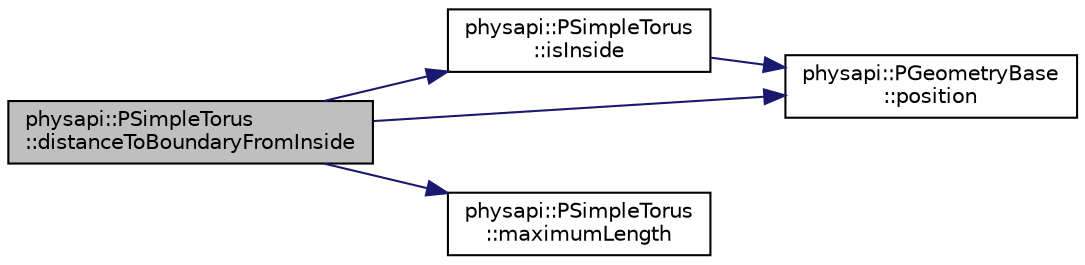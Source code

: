 digraph "physapi::PSimpleTorus::distanceToBoundaryFromInside"
{
 // LATEX_PDF_SIZE
  edge [fontname="Helvetica",fontsize="10",labelfontname="Helvetica",labelfontsize="10"];
  node [fontname="Helvetica",fontsize="10",shape=record];
  rankdir="LR";
  Node1 [label="physapi::PSimpleTorus\l::distanceToBoundaryFromInside",height=0.2,width=0.4,color="black", fillcolor="grey75", style="filled", fontcolor="black",tooltip="Get the distance to the geometry's boundaries from an inside point."];
  Node1 -> Node2 [color="midnightblue",fontsize="10",style="solid",fontname="Helvetica"];
  Node2 [label="physapi::PSimpleTorus\l::isInside",height=0.2,width=0.4,color="black", fillcolor="white", style="filled",URL="$classphysapi_1_1_p_simple_torus.html#a377f278cd3cd37352d503a4a93e5f8d6",tooltip="Check if the given point is inside the geometry."];
  Node2 -> Node3 [color="midnightblue",fontsize="10",style="solid",fontname="Helvetica"];
  Node3 [label="physapi::PGeometryBase\l::position",height=0.2,width=0.4,color="black", fillcolor="white", style="filled",URL="$classphysapi_1_1_p_geometry_base.html#a6bddf89a66ee7f884e33319b389c4147",tooltip="Get the position of the object."];
  Node1 -> Node4 [color="midnightblue",fontsize="10",style="solid",fontname="Helvetica"];
  Node4 [label="physapi::PSimpleTorus\l::maximumLength",height=0.2,width=0.4,color="black", fillcolor="white", style="filled",URL="$classphysapi_1_1_p_simple_torus.html#a048c0aaad78f211130396841d5578b6b",tooltip="Get the maximum possible length inside the geometry."];
  Node1 -> Node3 [color="midnightblue",fontsize="10",style="solid",fontname="Helvetica"];
}
